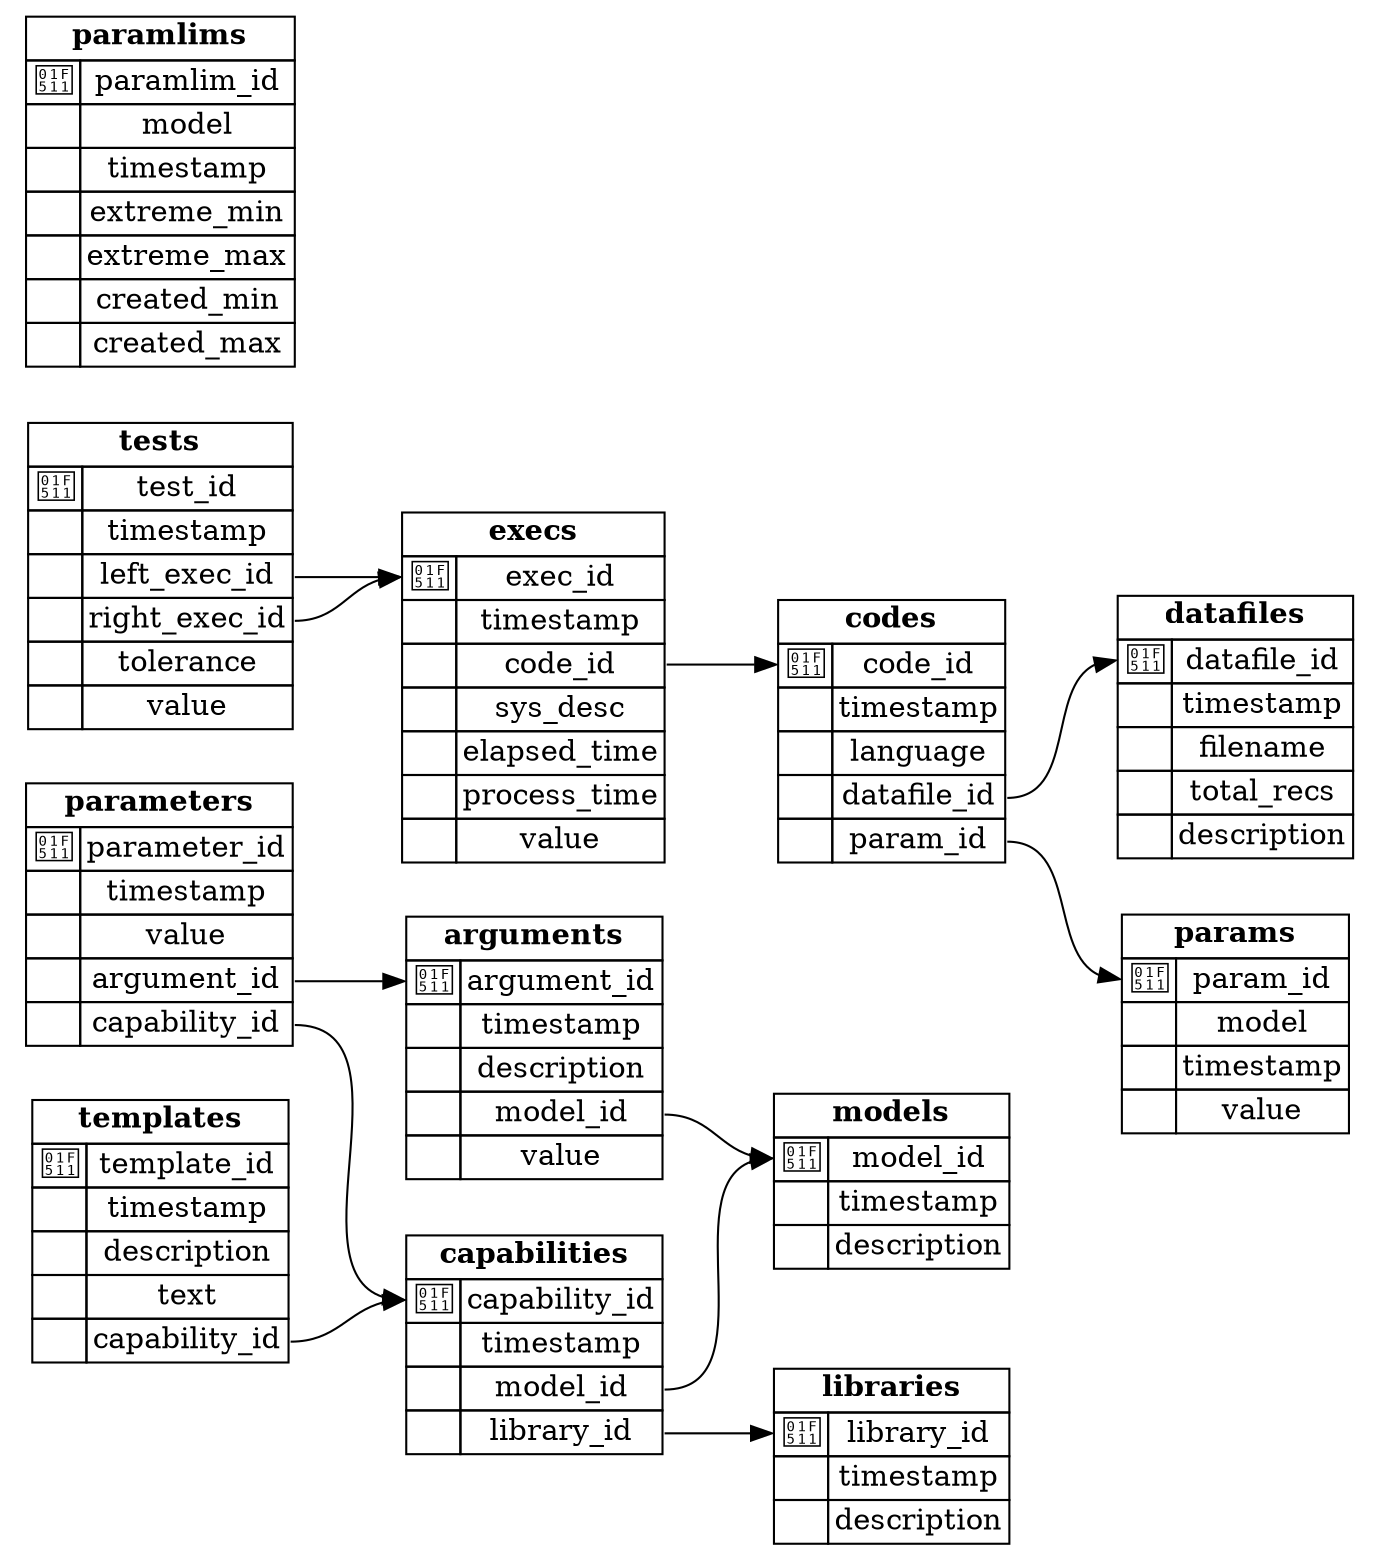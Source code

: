 
digraph structs {


rankdir="LR"


node [shape=none]

arguments [label=<
            <TABLE BORDER="0" CELLSPACING="0" CELLBORDER="1">
                <TR>
                    <TD COLSPAN="2"><B>arguments</B></TD>
                </TR>
            
                <TR>
                    <TD PORT="argument_id_to">🔑</TD>
                    <TD PORT="argument_id_from">argument_id</TD>
                </TR>
            

                <TR>
                    <TD PORT="timestamp_to">&nbsp;</TD>
                    <TD PORT="timestamp_from">timestamp</TD>
                </TR>
            

                <TR>
                    <TD PORT="description_to">&nbsp;</TD>
                    <TD PORT="description_from">description</TD>
                </TR>
            

                <TR>
                    <TD PORT="model_id_to">&nbsp;</TD>
                    <TD PORT="model_id_from">model_id</TD>
                </TR>
            

                <TR>
                    <TD PORT="value_to">&nbsp;</TD>
                    <TD PORT="value_from">value</TD>
                </TR>
            
            </TABLE>
        >];
        
capabilities [label=<
            <TABLE BORDER="0" CELLSPACING="0" CELLBORDER="1">
                <TR>
                    <TD COLSPAN="2"><B>capabilities</B></TD>
                </TR>
            
                <TR>
                    <TD PORT="capability_id_to">🔑</TD>
                    <TD PORT="capability_id_from">capability_id</TD>
                </TR>
            

                <TR>
                    <TD PORT="timestamp_to">&nbsp;</TD>
                    <TD PORT="timestamp_from">timestamp</TD>
                </TR>
            

                <TR>
                    <TD PORT="model_id_to">&nbsp;</TD>
                    <TD PORT="model_id_from">model_id</TD>
                </TR>
            

                <TR>
                    <TD PORT="library_id_to">&nbsp;</TD>
                    <TD PORT="library_id_from">library_id</TD>
                </TR>
            
            </TABLE>
        >];
        
codes [label=<
            <TABLE BORDER="0" CELLSPACING="0" CELLBORDER="1">
                <TR>
                    <TD COLSPAN="2"><B>codes</B></TD>
                </TR>
            
                <TR>
                    <TD PORT="code_id_to">🔑</TD>
                    <TD PORT="code_id_from">code_id</TD>
                </TR>
            

                <TR>
                    <TD PORT="timestamp_to">&nbsp;</TD>
                    <TD PORT="timestamp_from">timestamp</TD>
                </TR>
            

                <TR>
                    <TD PORT="language_to">&nbsp;</TD>
                    <TD PORT="language_from">language</TD>
                </TR>
            

                <TR>
                    <TD PORT="datafile_id_to">&nbsp;</TD>
                    <TD PORT="datafile_id_from">datafile_id</TD>
                </TR>
            

                <TR>
                    <TD PORT="param_id_to">&nbsp;</TD>
                    <TD PORT="param_id_from">param_id</TD>
                </TR>
            
            </TABLE>
        >];
        
datafiles [label=<
            <TABLE BORDER="0" CELLSPACING="0" CELLBORDER="1">
                <TR>
                    <TD COLSPAN="2"><B>datafiles</B></TD>
                </TR>
            
                <TR>
                    <TD PORT="datafile_id_to">🔑</TD>
                    <TD PORT="datafile_id_from">datafile_id</TD>
                </TR>
            

                <TR>
                    <TD PORT="timestamp_to">&nbsp;</TD>
                    <TD PORT="timestamp_from">timestamp</TD>
                </TR>
            

                <TR>
                    <TD PORT="filename_to">&nbsp;</TD>
                    <TD PORT="filename_from">filename</TD>
                </TR>
            

                <TR>
                    <TD PORT="total_recs_to">&nbsp;</TD>
                    <TD PORT="total_recs_from">total_recs</TD>
                </TR>
            

                <TR>
                    <TD PORT="description_to">&nbsp;</TD>
                    <TD PORT="description_from">description</TD>
                </TR>
            
            </TABLE>
        >];
        
execs [label=<
            <TABLE BORDER="0" CELLSPACING="0" CELLBORDER="1">
                <TR>
                    <TD COLSPAN="2"><B>execs</B></TD>
                </TR>
            
                <TR>
                    <TD PORT="exec_id_to">🔑</TD>
                    <TD PORT="exec_id_from">exec_id</TD>
                </TR>
            

                <TR>
                    <TD PORT="timestamp_to">&nbsp;</TD>
                    <TD PORT="timestamp_from">timestamp</TD>
                </TR>
            

                <TR>
                    <TD PORT="code_id_to">&nbsp;</TD>
                    <TD PORT="code_id_from">code_id</TD>
                </TR>
            

                <TR>
                    <TD PORT="sys_desc_to">&nbsp;</TD>
                    <TD PORT="sys_desc_from">sys_desc</TD>
                </TR>
            

                <TR>
                    <TD PORT="elapsed_time_to">&nbsp;</TD>
                    <TD PORT="elapsed_time_from">elapsed_time</TD>
                </TR>
            

                <TR>
                    <TD PORT="process_time_to">&nbsp;</TD>
                    <TD PORT="process_time_from">process_time</TD>
                </TR>
            

                <TR>
                    <TD PORT="value_to">&nbsp;</TD>
                    <TD PORT="value_from">value</TD>
                </TR>
            
            </TABLE>
        >];
        
libraries [label=<
            <TABLE BORDER="0" CELLSPACING="0" CELLBORDER="1">
                <TR>
                    <TD COLSPAN="2"><B>libraries</B></TD>
                </TR>
            
                <TR>
                    <TD PORT="library_id_to">🔑</TD>
                    <TD PORT="library_id_from">library_id</TD>
                </TR>
            

                <TR>
                    <TD PORT="timestamp_to">&nbsp;</TD>
                    <TD PORT="timestamp_from">timestamp</TD>
                </TR>
            

                <TR>
                    <TD PORT="description_to">&nbsp;</TD>
                    <TD PORT="description_from">description</TD>
                </TR>
            
            </TABLE>
        >];
        
models [label=<
            <TABLE BORDER="0" CELLSPACING="0" CELLBORDER="1">
                <TR>
                    <TD COLSPAN="2"><B>models</B></TD>
                </TR>
            
                <TR>
                    <TD PORT="model_id_to">🔑</TD>
                    <TD PORT="model_id_from">model_id</TD>
                </TR>
            

                <TR>
                    <TD PORT="timestamp_to">&nbsp;</TD>
                    <TD PORT="timestamp_from">timestamp</TD>
                </TR>
            

                <TR>
                    <TD PORT="description_to">&nbsp;</TD>
                    <TD PORT="description_from">description</TD>
                </TR>
            
            </TABLE>
        >];
        
parameters [label=<
            <TABLE BORDER="0" CELLSPACING="0" CELLBORDER="1">
                <TR>
                    <TD COLSPAN="2"><B>parameters</B></TD>
                </TR>
            
                <TR>
                    <TD PORT="parameter_id_to">🔑</TD>
                    <TD PORT="parameter_id_from">parameter_id</TD>
                </TR>
            

                <TR>
                    <TD PORT="timestamp_to">&nbsp;</TD>
                    <TD PORT="timestamp_from">timestamp</TD>
                </TR>
            

                <TR>
                    <TD PORT="value_to">&nbsp;</TD>
                    <TD PORT="value_from">value</TD>
                </TR>
            

                <TR>
                    <TD PORT="argument_id_to">&nbsp;</TD>
                    <TD PORT="argument_id_from">argument_id</TD>
                </TR>
            

                <TR>
                    <TD PORT="capability_id_to">&nbsp;</TD>
                    <TD PORT="capability_id_from">capability_id</TD>
                </TR>
            
            </TABLE>
        >];
        
paramlims [label=<
            <TABLE BORDER="0" CELLSPACING="0" CELLBORDER="1">
                <TR>
                    <TD COLSPAN="2"><B>paramlims</B></TD>
                </TR>
            
                <TR>
                    <TD PORT="paramlim_id_to">🔑</TD>
                    <TD PORT="paramlim_id_from">paramlim_id</TD>
                </TR>
            

                <TR>
                    <TD PORT="model_to">&nbsp;</TD>
                    <TD PORT="model_from">model</TD>
                </TR>
            

                <TR>
                    <TD PORT="timestamp_to">&nbsp;</TD>
                    <TD PORT="timestamp_from">timestamp</TD>
                </TR>
            

                <TR>
                    <TD PORT="extreme_min_to">&nbsp;</TD>
                    <TD PORT="extreme_min_from">extreme_min</TD>
                </TR>
            

                <TR>
                    <TD PORT="extreme_max_to">&nbsp;</TD>
                    <TD PORT="extreme_max_from">extreme_max</TD>
                </TR>
            

                <TR>
                    <TD PORT="created_min_to">&nbsp;</TD>
                    <TD PORT="created_min_from">created_min</TD>
                </TR>
            

                <TR>
                    <TD PORT="created_max_to">&nbsp;</TD>
                    <TD PORT="created_max_from">created_max</TD>
                </TR>
            
            </TABLE>
        >];
        
params [label=<
            <TABLE BORDER="0" CELLSPACING="0" CELLBORDER="1">
                <TR>
                    <TD COLSPAN="2"><B>params</B></TD>
                </TR>
            
                <TR>
                    <TD PORT="param_id_to">🔑</TD>
                    <TD PORT="param_id_from">param_id</TD>
                </TR>
            

                <TR>
                    <TD PORT="model_to">&nbsp;</TD>
                    <TD PORT="model_from">model</TD>
                </TR>
            

                <TR>
                    <TD PORT="timestamp_to">&nbsp;</TD>
                    <TD PORT="timestamp_from">timestamp</TD>
                </TR>
            

                <TR>
                    <TD PORT="value_to">&nbsp;</TD>
                    <TD PORT="value_from">value</TD>
                </TR>
            
            </TABLE>
        >];
        
templates [label=<
            <TABLE BORDER="0" CELLSPACING="0" CELLBORDER="1">
                <TR>
                    <TD COLSPAN="2"><B>templates</B></TD>
                </TR>
            
                <TR>
                    <TD PORT="template_id_to">🔑</TD>
                    <TD PORT="template_id_from">template_id</TD>
                </TR>
            

                <TR>
                    <TD PORT="timestamp_to">&nbsp;</TD>
                    <TD PORT="timestamp_from">timestamp</TD>
                </TR>
            

                <TR>
                    <TD PORT="description_to">&nbsp;</TD>
                    <TD PORT="description_from">description</TD>
                </TR>
            

                <TR>
                    <TD PORT="text_to">&nbsp;</TD>
                    <TD PORT="text_from">text</TD>
                </TR>
            

                <TR>
                    <TD PORT="capability_id_to">&nbsp;</TD>
                    <TD PORT="capability_id_from">capability_id</TD>
                </TR>
            
            </TABLE>
        >];
        
tests [label=<
            <TABLE BORDER="0" CELLSPACING="0" CELLBORDER="1">
                <TR>
                    <TD COLSPAN="2"><B>tests</B></TD>
                </TR>
            
                <TR>
                    <TD PORT="test_id_to">🔑</TD>
                    <TD PORT="test_id_from">test_id</TD>
                </TR>
            

                <TR>
                    <TD PORT="timestamp_to">&nbsp;</TD>
                    <TD PORT="timestamp_from">timestamp</TD>
                </TR>
            

                <TR>
                    <TD PORT="left_exec_id_to">&nbsp;</TD>
                    <TD PORT="left_exec_id_from">left_exec_id</TD>
                </TR>
            

                <TR>
                    <TD PORT="right_exec_id_to">&nbsp;</TD>
                    <TD PORT="right_exec_id_from">right_exec_id</TD>
                </TR>
            

                <TR>
                    <TD PORT="tolerance_to">&nbsp;</TD>
                    <TD PORT="tolerance_from">tolerance</TD>
                </TR>
            

                <TR>
                    <TD PORT="value_to">&nbsp;</TD>
                    <TD PORT="value_from">value</TD>
                </TR>
            
            </TABLE>
        >];
        
parameters:capability_id_from:e -> capabilities:capability_id_to:w
parameters:argument_id_from:e -> arguments:argument_id_to:w
templates:capability_id_from:e -> capabilities:capability_id_to:w
arguments:model_id_from:e -> models:model_id_to:w
capabilities:library_id_from:e -> libraries:library_id_to:w
capabilities:model_id_from:e -> models:model_id_to:w
codes:param_id_from:e -> params:param_id_to:w
codes:datafile_id_from:e -> datafiles:datafile_id_to:w
execs:code_id_from:e -> codes:code_id_to:w
tests:right_exec_id_from:e -> execs:exec_id_to:w
tests:left_exec_id_from:e -> execs:exec_id_to:w

}
